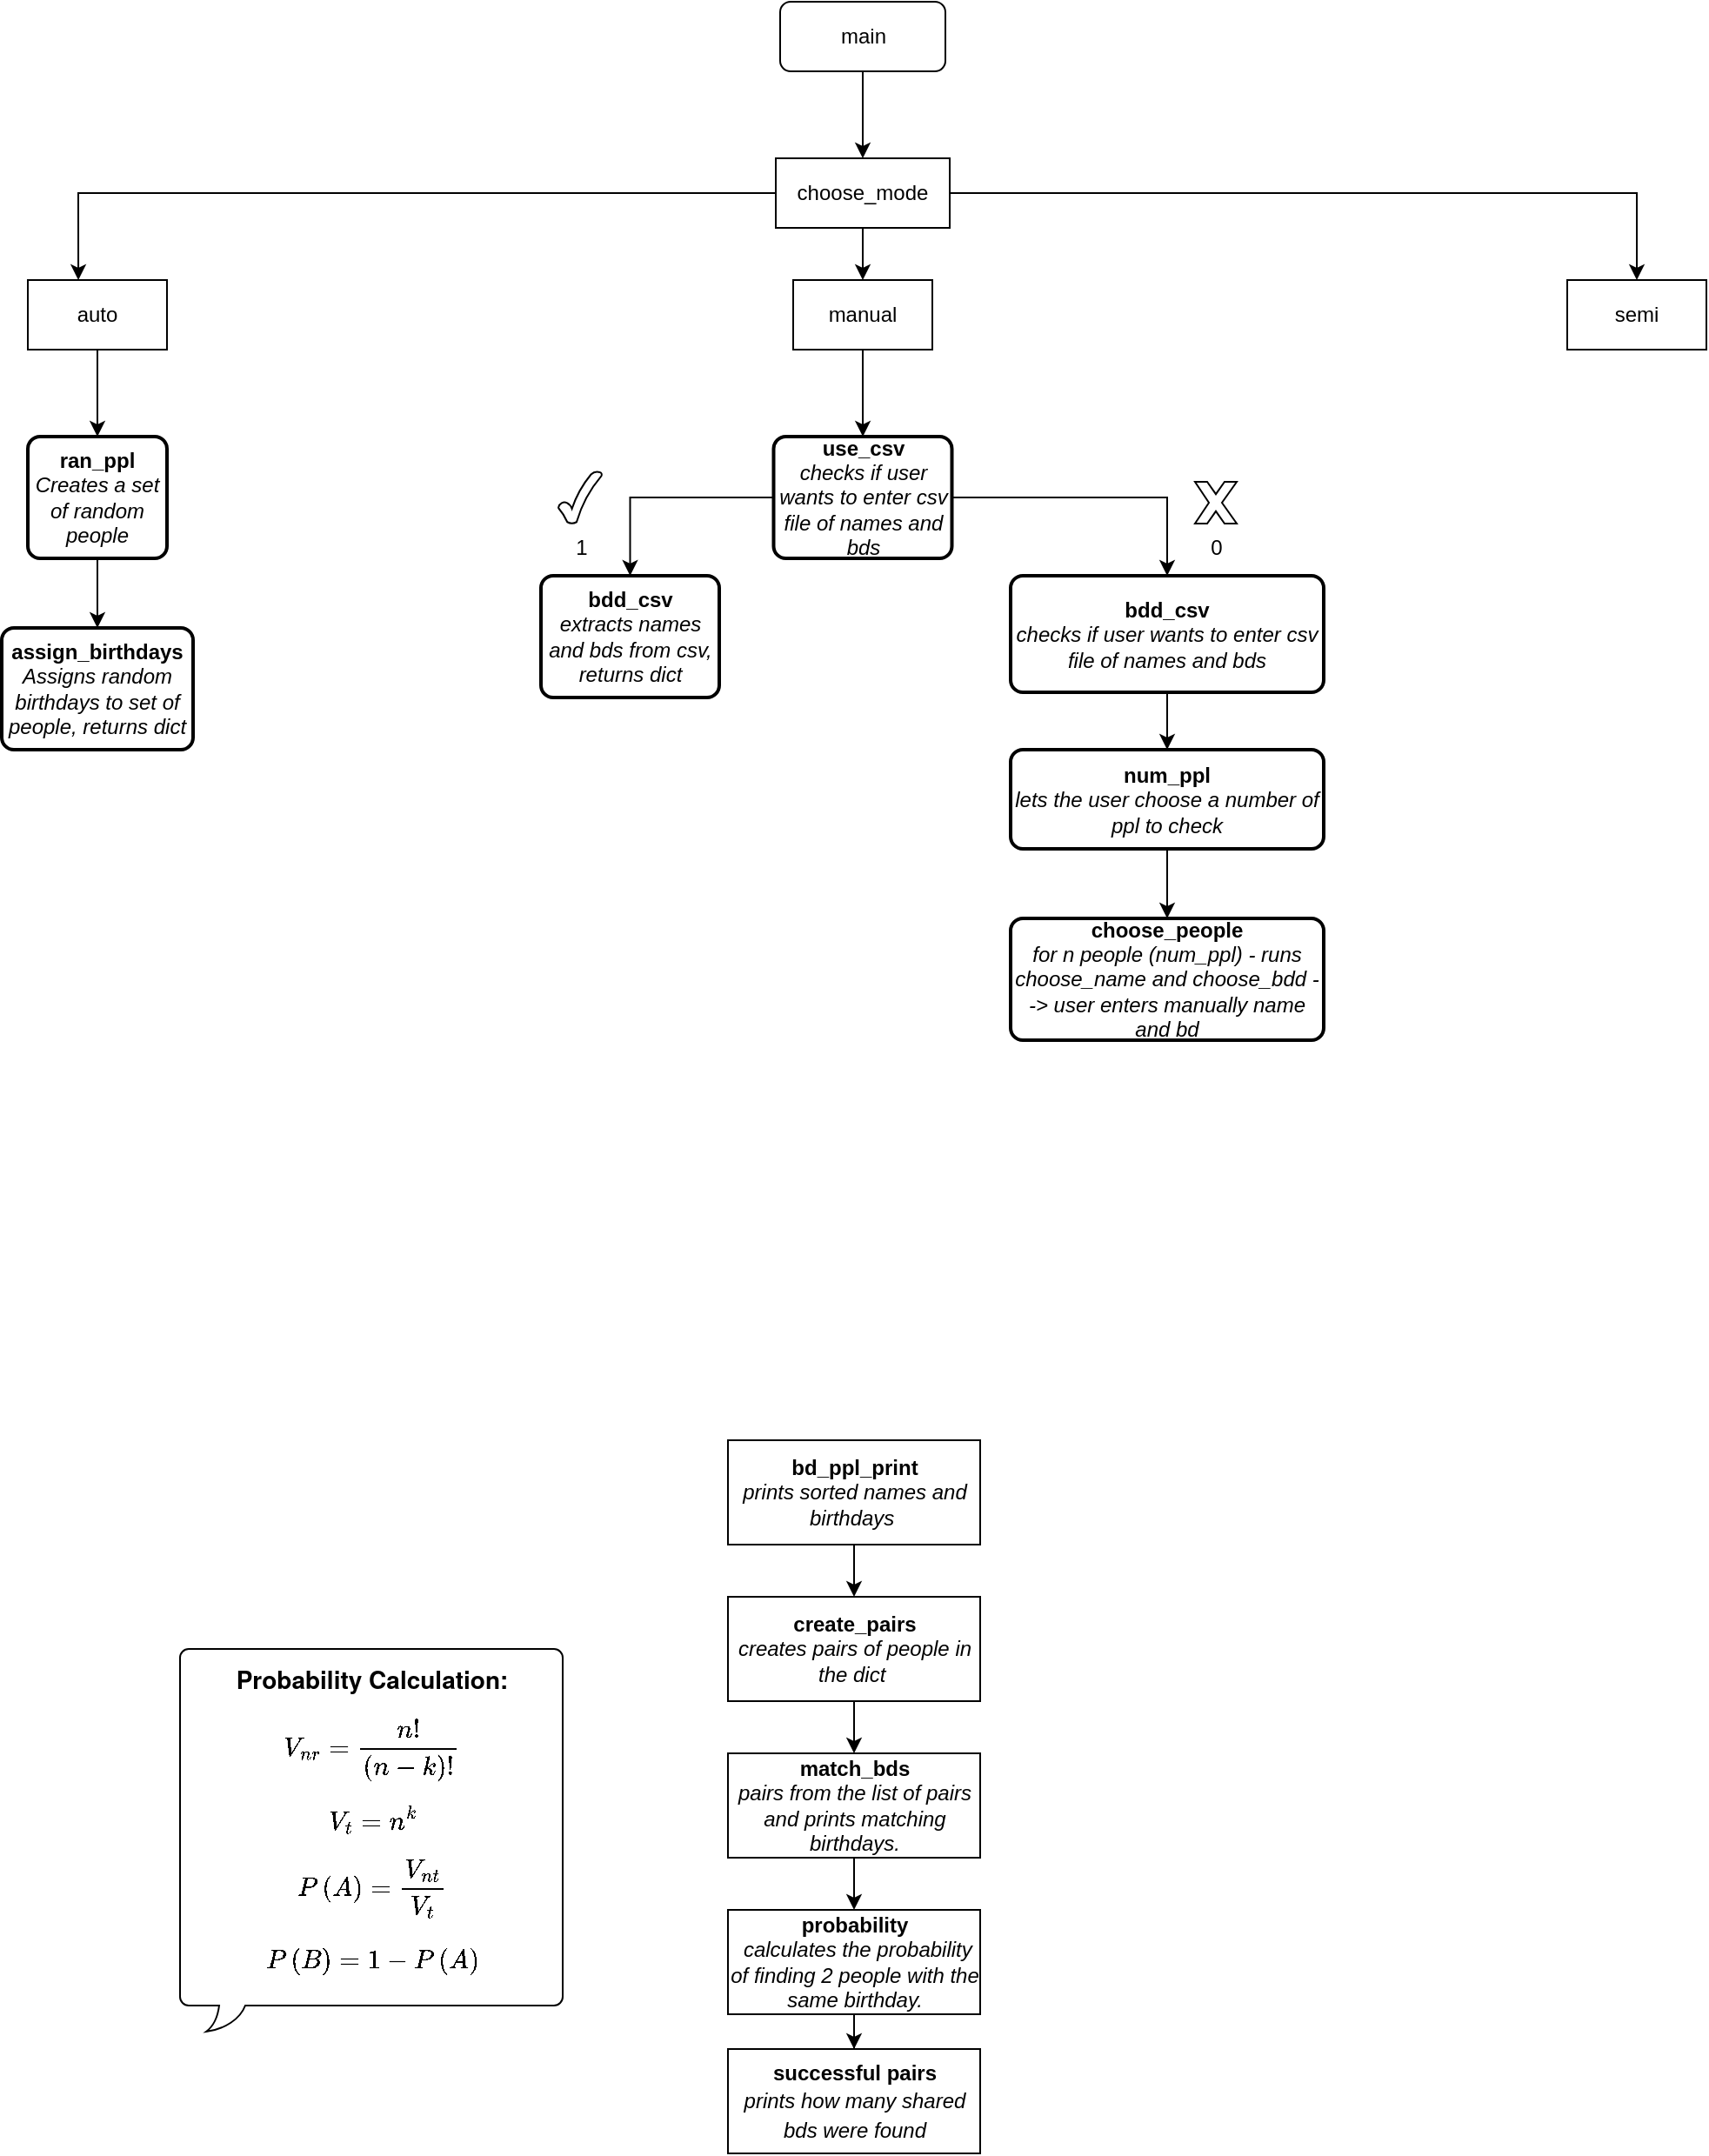 <mxfile version="20.5.3" type="embed"><diagram id="LXXolyaRc9GEFiz_JLzD" name="Page-1"><mxGraphModel dx="1887" dy="626" grid="1" gridSize="10" guides="1" tooltips="1" connect="1" arrows="1" fold="1" page="1" pageScale="1" pageWidth="850" pageHeight="1100" math="1" shadow="0"><root><mxCell id="0"/><mxCell id="1" parent="0"/><mxCell id="5" style="edgeStyle=orthogonalEdgeStyle;rounded=0;orthogonalLoop=1;jettySize=auto;html=1;" edge="1" parent="1" source="3" target="4"><mxGeometry relative="1" as="geometry"/></mxCell><mxCell id="3" value="main" style="rounded=1;whiteSpace=wrap;html=1;" vertex="1" parent="1"><mxGeometry x="387.5" y="3" width="95" height="40" as="geometry"/></mxCell><mxCell id="12" style="edgeStyle=orthogonalEdgeStyle;rounded=0;orthogonalLoop=1;jettySize=auto;html=1;" edge="1" parent="1" source="4" target="7"><mxGeometry relative="1" as="geometry"/></mxCell><mxCell id="17" style="edgeStyle=orthogonalEdgeStyle;rounded=0;orthogonalLoop=1;jettySize=auto;html=1;entryX=0.5;entryY=0;entryDx=0;entryDy=0;" edge="1" parent="1" source="4" target="10"><mxGeometry relative="1" as="geometry"/></mxCell><mxCell id="18" style="edgeStyle=orthogonalEdgeStyle;rounded=0;orthogonalLoop=1;jettySize=auto;html=1;entryX=0.363;entryY=0;entryDx=0;entryDy=0;entryPerimeter=0;" edge="1" parent="1" source="4" target="6"><mxGeometry relative="1" as="geometry"/></mxCell><mxCell id="4" value="choose_mode" style="rounded=0;whiteSpace=wrap;html=1;" vertex="1" parent="1"><mxGeometry x="385" y="93" width="100" height="40" as="geometry"/></mxCell><mxCell id="28" style="edgeStyle=orthogonalEdgeStyle;rounded=0;orthogonalLoop=1;jettySize=auto;html=1;entryX=0.5;entryY=0;entryDx=0;entryDy=0;" edge="1" parent="1" source="6" target="27"><mxGeometry relative="1" as="geometry"/></mxCell><mxCell id="6" value="auto" style="rounded=0;whiteSpace=wrap;html=1;" vertex="1" parent="1"><mxGeometry x="-45" y="163" width="80" height="40" as="geometry"/></mxCell><mxCell id="47" style="edgeStyle=orthogonalEdgeStyle;rounded=0;orthogonalLoop=1;jettySize=auto;html=1;fontSize=12;" edge="1" parent="1" source="7" target="44"><mxGeometry relative="1" as="geometry"/></mxCell><mxCell id="7" value="manual" style="rounded=0;whiteSpace=wrap;html=1;" vertex="1" parent="1"><mxGeometry x="395" y="163" width="80" height="40" as="geometry"/></mxCell><mxCell id="10" value="semi" style="rounded=0;whiteSpace=wrap;html=1;" vertex="1" parent="1"><mxGeometry x="840" y="163" width="80" height="40" as="geometry"/></mxCell><mxCell id="31" style="edgeStyle=orthogonalEdgeStyle;rounded=0;orthogonalLoop=1;jettySize=auto;html=1;" edge="1" parent="1" source="27" target="30"><mxGeometry relative="1" as="geometry"/></mxCell><mxCell id="27" value="&lt;b&gt;ran_ppl&lt;/b&gt;&lt;br&gt;&lt;i&gt;Creates a set of random people&lt;/i&gt;" style="rounded=1;whiteSpace=wrap;html=1;absoluteArcSize=1;arcSize=14;strokeWidth=2;shadow=0;glass=0;sketch=0;" vertex="1" parent="1"><mxGeometry x="-45" y="253" width="80" height="70" as="geometry"/></mxCell><mxCell id="30" value="&lt;b&gt;assign_birthdays&lt;/b&gt;&lt;br&gt;&lt;i&gt;Assigns random birthdays to set of people, returns dict&lt;/i&gt;" style="rounded=1;whiteSpace=wrap;html=1;absoluteArcSize=1;arcSize=14;strokeWidth=2;shadow=0;glass=0;sketch=0;" vertex="1" parent="1"><mxGeometry x="-60" y="363" width="110" height="70" as="geometry"/></mxCell><mxCell id="34" style="edgeStyle=orthogonalEdgeStyle;rounded=0;orthogonalLoop=1;jettySize=auto;html=1;" edge="1" parent="1" source="32" target="33"><mxGeometry relative="1" as="geometry"/></mxCell><mxCell id="32" value="&lt;b&gt;bd_ppl_print&lt;/b&gt;&lt;br&gt;&lt;i&gt;prints sorted names and birthdays&amp;nbsp;&lt;/i&gt;" style="rounded=0;whiteSpace=wrap;html=1;shadow=0;glass=0;sketch=0;" vertex="1" parent="1"><mxGeometry x="357.5" y="830" width="145" height="60" as="geometry"/></mxCell><mxCell id="38" style="edgeStyle=orthogonalEdgeStyle;rounded=0;orthogonalLoop=1;jettySize=auto;html=1;" edge="1" parent="1" source="33" target="37"><mxGeometry relative="1" as="geometry"/></mxCell><mxCell id="33" value="&lt;b&gt;create_pairs&lt;/b&gt;&lt;br&gt;&lt;i&gt;creates pairs of people in the dict&amp;nbsp;&lt;/i&gt;" style="rounded=0;whiteSpace=wrap;html=1;shadow=0;glass=0;sketch=0;" vertex="1" parent="1"><mxGeometry x="357.5" y="920" width="145" height="60" as="geometry"/></mxCell><mxCell id="40" style="edgeStyle=orthogonalEdgeStyle;rounded=0;orthogonalLoop=1;jettySize=auto;html=1;" edge="1" parent="1" source="37" target="39"><mxGeometry relative="1" as="geometry"/></mxCell><mxCell id="37" value="&lt;b&gt;match_bds&lt;/b&gt;&lt;br&gt;&lt;i&gt;pairs from the list of pairs and prints matching birthdays.&lt;/i&gt;" style="rounded=0;whiteSpace=wrap;html=1;shadow=0;glass=0;sketch=0;" vertex="1" parent="1"><mxGeometry x="357.5" y="1010" width="145" height="60" as="geometry"/></mxCell><mxCell id="43" style="edgeStyle=orthogonalEdgeStyle;rounded=0;orthogonalLoop=1;jettySize=auto;html=1;fontSize=14;" edge="1" parent="1" source="39" target="42"><mxGeometry relative="1" as="geometry"/></mxCell><mxCell id="39" value="&lt;b&gt;probability&lt;br&gt;&lt;/b&gt;&lt;i&gt;&amp;nbsp;calculates the probability of finding 2 people with the same birthday.&lt;/i&gt;" style="rounded=0;whiteSpace=wrap;html=1;shadow=0;glass=0;sketch=0;" vertex="1" parent="1"><mxGeometry x="357.5" y="1100" width="145" height="60" as="geometry"/></mxCell><mxCell id="41" value="&lt;p style=&quot;margin: 0px; font-variant-numeric: normal; font-variant-east-asian: normal; font-stretch: normal; line-height: normal; font-family: &amp;quot;Helvetica Neue&amp;quot;;&quot; class=&quot;p1&quot;&gt;&lt;b style=&quot;&quot;&gt;&lt;font style=&quot;font-size: 14px;&quot;&gt;Probability Calculation:&lt;/font&gt;&lt;/b&gt;&lt;/p&gt;&lt;p style=&quot;margin: 0px; font-variant-numeric: normal; font-variant-east-asian: normal; font-stretch: normal; font-size: 13px; line-height: normal; font-family: &amp;quot;Helvetica Neue&amp;quot;; text-align: start;&quot; class=&quot;p1&quot;&gt;&lt;span style=&quot;background-color: initial;&quot;&gt;$$V_{nr}=\dfrac{n!}{\left(n-k \right)!}$$&lt;/span&gt;&lt;/p&gt;&lt;p style=&quot;margin: 0px; font-variant-numeric: normal; font-variant-east-asian: normal; font-stretch: normal; font-size: 13px; line-height: normal; font-family: &amp;quot;Helvetica Neue&amp;quot;; text-align: start;&quot; class=&quot;p1&quot;&gt;$$V_{t}=n^{k}$$&lt;/p&gt;&lt;p style=&quot;margin: 0px; font-variant-numeric: normal; font-variant-east-asian: normal; font-stretch: normal; font-size: 13px; line-height: normal; font-family: &amp;quot;Helvetica Neue&amp;quot;; text-align: start;&quot; class=&quot;p1&quot;&gt;$$P\left( A\right) = \dfrac{V_{nt}}{V_{t}}$$&lt;/p&gt;&lt;p style=&quot;margin: 0px; font-variant-numeric: normal; font-variant-east-asian: normal; font-stretch: normal; font-size: 13px; line-height: normal; font-family: &amp;quot;Helvetica Neue&amp;quot;; text-align: start;&quot; class=&quot;p1&quot;&gt;$$ P\left( B\right) =1-P\left( A\right)$$&lt;/p&gt;" style="whiteSpace=wrap;html=1;shape=mxgraph.basic.roundRectCallout;dx=30;dy=15;size=5;boundedLbl=1;rounded=1;shadow=0;glass=0;sketch=0;" vertex="1" parent="1"><mxGeometry x="42.5" y="950" width="220" height="220" as="geometry"/></mxCell><mxCell id="42" value="&lt;div style=&quot;font-size: 12px;&quot;&gt;&lt;b style=&quot;background-color: initial;&quot;&gt;&lt;font style=&quot;font-size: 12px;&quot;&gt;successful pairs&lt;/font&gt;&lt;/b&gt;&lt;/div&gt;&lt;font style=&quot;font-size: 12px;&quot;&gt;&lt;i style=&quot;&quot;&gt;prints how many shared bds were found&lt;/i&gt;&lt;/font&gt;" style="rounded=0;whiteSpace=wrap;html=1;shadow=0;glass=0;sketch=0;fontSize=14;" vertex="1" parent="1"><mxGeometry x="357.5" y="1180" width="145" height="60" as="geometry"/></mxCell><mxCell id="49" style="edgeStyle=orthogonalEdgeStyle;rounded=0;orthogonalLoop=1;jettySize=auto;html=1;fontSize=12;" edge="1" parent="1" source="44" target="48"><mxGeometry relative="1" as="geometry"/></mxCell><mxCell id="54" style="edgeStyle=orthogonalEdgeStyle;rounded=0;orthogonalLoop=1;jettySize=auto;html=1;entryX=0.5;entryY=0;entryDx=0;entryDy=0;fontSize=12;" edge="1" parent="1" source="44" target="53"><mxGeometry relative="1" as="geometry"/></mxCell><mxCell id="44" value="&lt;b&gt;use_csv&lt;/b&gt;&lt;br&gt;&lt;i&gt;checks if user wants to enter csv file of names and bds&lt;/i&gt;" style="rounded=1;whiteSpace=wrap;html=1;absoluteArcSize=1;arcSize=14;strokeWidth=2;shadow=0;glass=0;sketch=0;" vertex="1" parent="1"><mxGeometry x="383.75" y="253" width="102.5" height="70" as="geometry"/></mxCell><mxCell id="48" value="&lt;b&gt;bdd_csv&lt;br&gt;&lt;/b&gt;&lt;i&gt;extracts names and bds from csv, returns dict&lt;/i&gt;" style="rounded=1;whiteSpace=wrap;html=1;absoluteArcSize=1;arcSize=14;strokeWidth=2;shadow=0;glass=0;sketch=0;fontSize=12;" vertex="1" parent="1"><mxGeometry x="250" y="333" width="102.5" height="70" as="geometry"/></mxCell><mxCell id="50" value="1" style="verticalLabelPosition=bottom;verticalAlign=top;html=1;shape=mxgraph.basic.tick;rounded=1;shadow=0;glass=0;sketch=0;fontSize=12;" vertex="1" parent="1"><mxGeometry x="260" y="273" width="25" height="30" as="geometry"/></mxCell><mxCell id="60" style="edgeStyle=orthogonalEdgeStyle;rounded=0;orthogonalLoop=1;jettySize=auto;html=1;fontSize=12;" edge="1" parent="1" source="53" target="59"><mxGeometry relative="1" as="geometry"/></mxCell><mxCell id="53" value="&lt;b&gt;bdd_csv&lt;br&gt;&lt;/b&gt;&lt;i&gt;checks if user wants to enter csv file of names and bds&lt;/i&gt;" style="rounded=1;whiteSpace=wrap;html=1;absoluteArcSize=1;arcSize=14;strokeWidth=2;shadow=0;glass=0;sketch=0;fontSize=12;" vertex="1" parent="1"><mxGeometry x="520" y="333" width="180" height="67" as="geometry"/></mxCell><mxCell id="55" value="0" style="verticalLabelPosition=bottom;verticalAlign=top;html=1;shape=mxgraph.basic.x;rounded=1;shadow=0;glass=0;sketch=0;fontSize=12;" vertex="1" parent="1"><mxGeometry x="626" y="279" width="24" height="24" as="geometry"/></mxCell><mxCell id="62" style="edgeStyle=orthogonalEdgeStyle;rounded=0;orthogonalLoop=1;jettySize=auto;html=1;fontSize=12;" edge="1" parent="1" source="59" target="61"><mxGeometry relative="1" as="geometry"/></mxCell><mxCell id="59" value="&lt;b&gt;num_ppl&lt;br&gt;&lt;/b&gt;&lt;i&gt;lets the user choose a number of ppl to check&lt;/i&gt;" style="rounded=1;whiteSpace=wrap;html=1;absoluteArcSize=1;arcSize=14;strokeWidth=2;shadow=0;glass=0;sketch=0;fontSize=12;" vertex="1" parent="1"><mxGeometry x="520" y="433" width="180" height="57" as="geometry"/></mxCell><mxCell id="61" value="&lt;b&gt;choose_people&lt;br&gt;&lt;/b&gt;&lt;i&gt;for n people (num_ppl) - runs choose_name and choose_bdd --&amp;gt; user enters manually name and bd&lt;br&gt;&lt;/i&gt;" style="rounded=1;whiteSpace=wrap;html=1;absoluteArcSize=1;arcSize=14;strokeWidth=2;shadow=0;glass=0;sketch=0;fontSize=12;" vertex="1" parent="1"><mxGeometry x="520" y="530" width="180" height="70" as="geometry"/></mxCell></root></mxGraphModel></diagram></mxfile>
